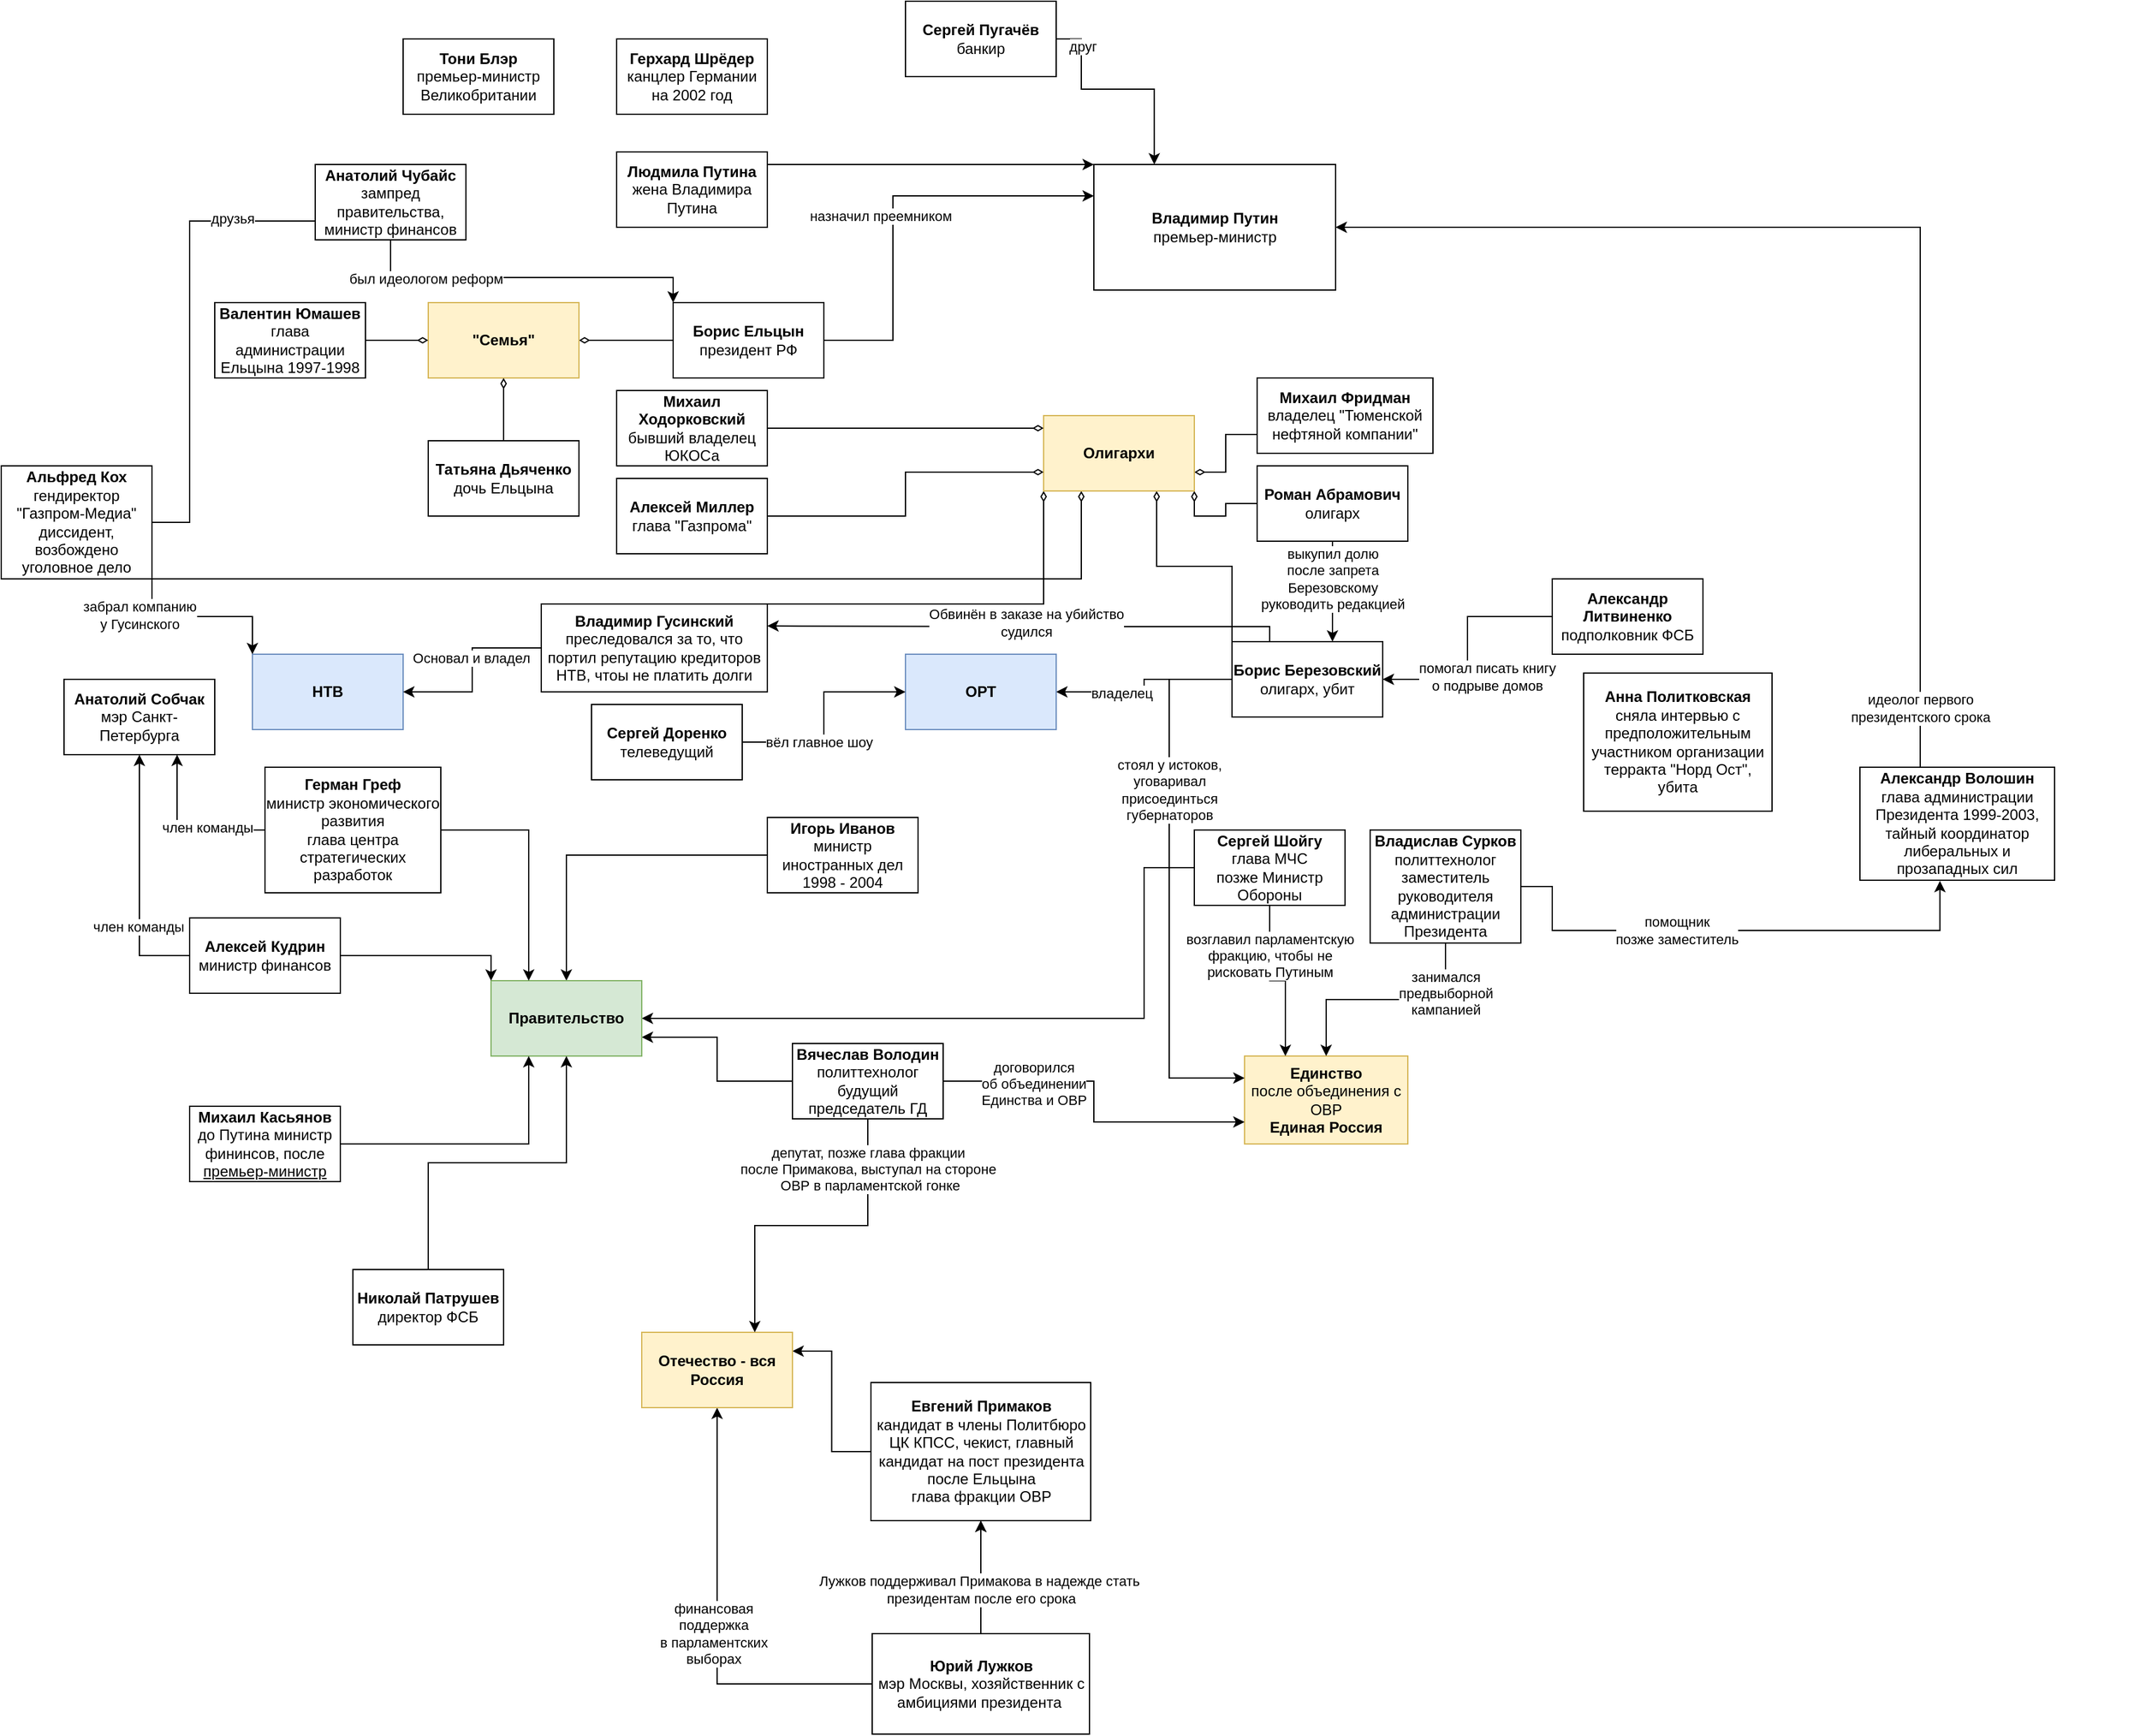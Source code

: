 <mxfile version="20.8.11" type="github">
  <diagram id="R2lEEEUBdFMjLlhIrx00" name="Page-1">
    <mxGraphModel dx="1839" dy="1645" grid="1" gridSize="10" guides="1" tooltips="1" connect="1" arrows="1" fold="1" page="1" pageScale="1" pageWidth="850" pageHeight="1100" math="0" shadow="0" extFonts="Permanent Marker^https://fonts.googleapis.com/css?family=Permanent+Marker">
      <root>
        <mxCell id="0" />
        <mxCell id="1" parent="0" />
        <mxCell id="mc-ZGPXS3bzHDEpSmZdM-4" value="" style="edgeStyle=orthogonalEdgeStyle;rounded=0;orthogonalLoop=1;jettySize=auto;html=1;entryX=0;entryY=0.25;entryDx=0;entryDy=0;" parent="1" source="mc-ZGPXS3bzHDEpSmZdM-1" target="mc-ZGPXS3bzHDEpSmZdM-3" edge="1">
          <mxGeometry relative="1" as="geometry">
            <Array as="points">
              <mxPoint x="630" y="-50" />
              <mxPoint x="630" y="-165" />
            </Array>
          </mxGeometry>
        </mxCell>
        <mxCell id="mc-ZGPXS3bzHDEpSmZdM-54" value="назначил преемником" style="edgeLabel;html=1;align=center;verticalAlign=middle;resizable=0;points=[];" parent="mc-ZGPXS3bzHDEpSmZdM-4" vertex="1" connectable="0">
          <mxGeometry x="-0.415" y="-2" relative="1" as="geometry">
            <mxPoint x="-12" y="-58" as="offset" />
          </mxGeometry>
        </mxCell>
        <mxCell id="mc-ZGPXS3bzHDEpSmZdM-1" value="&lt;b&gt;Борис Ельцын&lt;br&gt;&lt;/b&gt;президент РФ" style="rounded=0;whiteSpace=wrap;html=1;" parent="1" vertex="1">
          <mxGeometry x="455" y="-80" width="120" height="60" as="geometry" />
        </mxCell>
        <mxCell id="mc-ZGPXS3bzHDEpSmZdM-3" value="&lt;b&gt;Владимир Путин&lt;br&gt;&lt;/b&gt;премьер-министр" style="rounded=0;whiteSpace=wrap;html=1;" parent="1" vertex="1">
          <mxGeometry x="790" y="-190" width="192.5" height="100" as="geometry" />
        </mxCell>
        <mxCell id="mc-ZGPXS3bzHDEpSmZdM-55" style="edgeStyle=orthogonalEdgeStyle;rounded=0;orthogonalLoop=1;jettySize=auto;html=1;startArrow=none;startFill=0;endArrow=classic;endFill=1;entryX=1;entryY=0.5;entryDx=0;entryDy=0;" parent="1" source="mc-ZGPXS3bzHDEpSmZdM-5" target="mc-ZGPXS3bzHDEpSmZdM-3" edge="1">
          <mxGeometry relative="1" as="geometry">
            <mxPoint x="970" y="75" as="targetPoint" />
            <Array as="points">
              <mxPoint x="1448" y="-140" />
            </Array>
          </mxGeometry>
        </mxCell>
        <mxCell id="mc-ZGPXS3bzHDEpSmZdM-56" value="идеолог первого&lt;br&gt;президентского срока" style="edgeLabel;html=1;align=center;verticalAlign=middle;resizable=0;points=[];" parent="mc-ZGPXS3bzHDEpSmZdM-55" vertex="1" connectable="0">
          <mxGeometry x="-0.915" y="-3" relative="1" as="geometry">
            <mxPoint x="-3" y="-9" as="offset" />
          </mxGeometry>
        </mxCell>
        <mxCell id="mc-ZGPXS3bzHDEpSmZdM-5" value="&lt;b&gt;Александр Волошин&lt;br&gt;&lt;/b&gt;глава администрации Президента 1999-2003, тайный координатор либеральных и прозападных сил" style="rounded=0;whiteSpace=wrap;html=1;" parent="1" vertex="1">
          <mxGeometry x="1400" y="290" width="155" height="90" as="geometry" />
        </mxCell>
        <mxCell id="mc-ZGPXS3bzHDEpSmZdM-20" style="edgeStyle=orthogonalEdgeStyle;rounded=0;orthogonalLoop=1;jettySize=auto;html=1;exitX=0;exitY=0.5;exitDx=0;exitDy=0;entryX=1;entryY=0.25;entryDx=0;entryDy=0;startArrow=none;startFill=0;endArrow=classic;endFill=1;" parent="1" source="mc-ZGPXS3bzHDEpSmZdM-6" target="mc-ZGPXS3bzHDEpSmZdM-19" edge="1">
          <mxGeometry relative="1" as="geometry" />
        </mxCell>
        <mxCell id="mc-ZGPXS3bzHDEpSmZdM-6" value="&lt;b&gt;Евгений Примаков&lt;br&gt;&lt;/b&gt;кандидат в члены Политбюро ЦК КПСС, чекист, главный кандидат на пост президента после Ельцына&lt;br&gt;глава фракции ОВР" style="rounded=0;whiteSpace=wrap;html=1;" parent="1" vertex="1">
          <mxGeometry x="612.5" y="780" width="175" height="110" as="geometry" />
        </mxCell>
        <mxCell id="mc-ZGPXS3bzHDEpSmZdM-8" style="edgeStyle=orthogonalEdgeStyle;rounded=0;orthogonalLoop=1;jettySize=auto;html=1;entryX=0.5;entryY=1;entryDx=0;entryDy=0;" parent="1" source="mc-ZGPXS3bzHDEpSmZdM-7" target="mc-ZGPXS3bzHDEpSmZdM-6" edge="1">
          <mxGeometry relative="1" as="geometry" />
        </mxCell>
        <mxCell id="mc-ZGPXS3bzHDEpSmZdM-9" value="" style="edgeStyle=orthogonalEdgeStyle;rounded=0;orthogonalLoop=1;jettySize=auto;html=1;" parent="1" source="mc-ZGPXS3bzHDEpSmZdM-7" target="mc-ZGPXS3bzHDEpSmZdM-6" edge="1">
          <mxGeometry relative="1" as="geometry" />
        </mxCell>
        <mxCell id="mc-ZGPXS3bzHDEpSmZdM-11" value="Лужков поддерживал Примакова в надежде стать&amp;nbsp;&lt;br&gt;президентам после его срока" style="edgeLabel;html=1;align=center;verticalAlign=middle;resizable=0;points=[];" parent="mc-ZGPXS3bzHDEpSmZdM-9" vertex="1" connectable="0">
          <mxGeometry x="-0.227" relative="1" as="geometry">
            <mxPoint as="offset" />
          </mxGeometry>
        </mxCell>
        <mxCell id="mc-ZGPXS3bzHDEpSmZdM-21" style="edgeStyle=orthogonalEdgeStyle;rounded=0;orthogonalLoop=1;jettySize=auto;html=1;entryX=0.5;entryY=1;entryDx=0;entryDy=0;startArrow=none;startFill=0;endArrow=classic;endFill=1;" parent="1" source="mc-ZGPXS3bzHDEpSmZdM-7" target="mc-ZGPXS3bzHDEpSmZdM-19" edge="1">
          <mxGeometry relative="1" as="geometry" />
        </mxCell>
        <mxCell id="mc-ZGPXS3bzHDEpSmZdM-22" value="финансовая&lt;br&gt;поддержка&lt;br&gt;в парламентских&lt;br&gt;выборах" style="edgeLabel;html=1;align=center;verticalAlign=middle;resizable=0;points=[];" parent="mc-ZGPXS3bzHDEpSmZdM-21" vertex="1" connectable="0">
          <mxGeometry x="-0.53" relative="1" as="geometry">
            <mxPoint x="-46" y="-40" as="offset" />
          </mxGeometry>
        </mxCell>
        <mxCell id="mc-ZGPXS3bzHDEpSmZdM-7" value="&lt;b&gt;Юрий Лужков&lt;br&gt;&lt;/b&gt;мэр Москвы, хозяйственник с амбициями президента&amp;nbsp;" style="rounded=0;whiteSpace=wrap;html=1;" parent="1" vertex="1">
          <mxGeometry x="613.5" y="980" width="173" height="80" as="geometry" />
        </mxCell>
        <mxCell id="mc-ZGPXS3bzHDEpSmZdM-13" style="edgeStyle=orthogonalEdgeStyle;rounded=0;orthogonalLoop=1;jettySize=auto;html=1;entryX=0;entryY=0.5;entryDx=0;entryDy=0;endArrow=none;endFill=0;startArrow=diamondThin;startFill=0;" parent="1" source="mc-ZGPXS3bzHDEpSmZdM-12" target="mc-ZGPXS3bzHDEpSmZdM-1" edge="1">
          <mxGeometry relative="1" as="geometry" />
        </mxCell>
        <mxCell id="mc-ZGPXS3bzHDEpSmZdM-12" value="&lt;b&gt;&quot;Семья&quot;&lt;/b&gt;" style="rounded=0;whiteSpace=wrap;html=1;fillColor=#fff2cc;strokeColor=#d6b656;" parent="1" vertex="1">
          <mxGeometry x="260" y="-80" width="120" height="60" as="geometry" />
        </mxCell>
        <mxCell id="mc-ZGPXS3bzHDEpSmZdM-14" value="&lt;b&gt;Татьяна Дьяченко&lt;/b&gt;&lt;br&gt;дочь Ельцына" style="rounded=0;whiteSpace=wrap;html=1;" parent="1" vertex="1">
          <mxGeometry x="260" y="30" width="120" height="60" as="geometry" />
        </mxCell>
        <mxCell id="mc-ZGPXS3bzHDEpSmZdM-15" style="edgeStyle=orthogonalEdgeStyle;rounded=0;orthogonalLoop=1;jettySize=auto;html=1;entryX=0.5;entryY=0;entryDx=0;entryDy=0;endArrow=none;endFill=0;startArrow=diamondThin;startFill=0;exitX=0.5;exitY=1;exitDx=0;exitDy=0;" parent="1" source="mc-ZGPXS3bzHDEpSmZdM-12" target="mc-ZGPXS3bzHDEpSmZdM-14" edge="1">
          <mxGeometry relative="1" as="geometry">
            <mxPoint x="390" y="-40" as="sourcePoint" />
            <mxPoint x="465" y="-40" as="targetPoint" />
          </mxGeometry>
        </mxCell>
        <mxCell id="mc-ZGPXS3bzHDEpSmZdM-16" value="&lt;b&gt;Валентин Юмашев&lt;/b&gt;&lt;br&gt;глава администрации Ельцына 1997-1998" style="rounded=0;whiteSpace=wrap;html=1;" parent="1" vertex="1">
          <mxGeometry x="90" y="-80" width="120" height="60" as="geometry" />
        </mxCell>
        <mxCell id="mc-ZGPXS3bzHDEpSmZdM-17" style="edgeStyle=orthogonalEdgeStyle;rounded=0;orthogonalLoop=1;jettySize=auto;html=1;entryX=1;entryY=0.5;entryDx=0;entryDy=0;endArrow=none;endFill=0;startArrow=diamondThin;startFill=0;exitX=0;exitY=0.5;exitDx=0;exitDy=0;" parent="1" source="mc-ZGPXS3bzHDEpSmZdM-12" target="mc-ZGPXS3bzHDEpSmZdM-16" edge="1">
          <mxGeometry relative="1" as="geometry">
            <mxPoint x="330" y="-10" as="sourcePoint" />
            <mxPoint x="330" y="40" as="targetPoint" />
          </mxGeometry>
        </mxCell>
        <mxCell id="mc-ZGPXS3bzHDEpSmZdM-18" value="&lt;b&gt;Единство&lt;/b&gt;&lt;br&gt;после объединения с ОВР&lt;br&gt;&lt;b&gt;Единая Россия&lt;/b&gt;" style="rounded=0;whiteSpace=wrap;html=1;fillColor=#fff2cc;strokeColor=#d6b656;" parent="1" vertex="1">
          <mxGeometry x="910" y="520" width="130" height="70" as="geometry" />
        </mxCell>
        <mxCell id="mc-ZGPXS3bzHDEpSmZdM-19" value="&lt;b&gt;Отечество - вся Россия&lt;/b&gt;" style="rounded=0;whiteSpace=wrap;html=1;fillColor=#fff2cc;strokeColor=#d6b656;" parent="1" vertex="1">
          <mxGeometry x="430" y="740" width="120" height="60" as="geometry" />
        </mxCell>
        <mxCell id="mc-ZGPXS3bzHDEpSmZdM-24" style="edgeStyle=orthogonalEdgeStyle;rounded=0;orthogonalLoop=1;jettySize=auto;html=1;startArrow=none;startFill=0;endArrow=classic;endFill=1;entryX=0;entryY=0.25;entryDx=0;entryDy=0;" parent="1" source="mc-ZGPXS3bzHDEpSmZdM-23" target="mc-ZGPXS3bzHDEpSmZdM-18" edge="1">
          <mxGeometry relative="1" as="geometry">
            <mxPoint x="840" y="540" as="targetPoint" />
            <Array as="points">
              <mxPoint x="850" y="220" />
              <mxPoint x="850" y="538" />
            </Array>
          </mxGeometry>
        </mxCell>
        <mxCell id="mc-ZGPXS3bzHDEpSmZdM-25" value="стоял у истоков,&lt;br&gt;уговаривал&lt;br&gt;присоединться&lt;br&gt;губернаторов" style="edgeLabel;html=1;align=center;verticalAlign=middle;resizable=0;points=[];" parent="mc-ZGPXS3bzHDEpSmZdM-24" vertex="1" connectable="0">
          <mxGeometry x="-0.693" y="2" relative="1" as="geometry">
            <mxPoint x="-2" y="72" as="offset" />
          </mxGeometry>
        </mxCell>
        <mxCell id="mc-ZGPXS3bzHDEpSmZdM-73" style="edgeStyle=orthogonalEdgeStyle;rounded=0;orthogonalLoop=1;jettySize=auto;html=1;startArrow=none;startFill=0;endArrow=classic;endFill=1;" parent="1" source="mc-ZGPXS3bzHDEpSmZdM-23" target="mc-ZGPXS3bzHDEpSmZdM-34" edge="1">
          <mxGeometry relative="1" as="geometry" />
        </mxCell>
        <mxCell id="mc-ZGPXS3bzHDEpSmZdM-74" value="владелец" style="edgeLabel;html=1;align=center;verticalAlign=middle;resizable=0;points=[];" parent="mc-ZGPXS3bzHDEpSmZdM-73" vertex="1" connectable="0">
          <mxGeometry x="0.316" y="1" relative="1" as="geometry">
            <mxPoint as="offset" />
          </mxGeometry>
        </mxCell>
        <mxCell id="yFaP6xXPZnmftgV53l2E-11" style="edgeStyle=orthogonalEdgeStyle;rounded=0;orthogonalLoop=1;jettySize=auto;html=1;exitX=0.25;exitY=0;exitDx=0;exitDy=0;entryX=1;entryY=0.25;entryDx=0;entryDy=0;" parent="1" source="mc-ZGPXS3bzHDEpSmZdM-23" target="yFaP6xXPZnmftgV53l2E-8" edge="1">
          <mxGeometry relative="1" as="geometry">
            <Array as="points">
              <mxPoint x="930" y="178" />
              <mxPoint x="715" y="178" />
            </Array>
          </mxGeometry>
        </mxCell>
        <mxCell id="yFaP6xXPZnmftgV53l2E-12" value="Обвинён в заказе на убийство&lt;br&gt;судился" style="edgeLabel;html=1;align=center;verticalAlign=middle;resizable=0;points=[];" parent="yFaP6xXPZnmftgV53l2E-11" vertex="1" connectable="0">
          <mxGeometry y="-3" relative="1" as="geometry">
            <mxPoint as="offset" />
          </mxGeometry>
        </mxCell>
        <mxCell id="mc-ZGPXS3bzHDEpSmZdM-23" value="&lt;b&gt;Борис Березовский&lt;/b&gt;&lt;br&gt;олигарх, убит" style="rounded=0;whiteSpace=wrap;html=1;" parent="1" vertex="1">
          <mxGeometry x="900" y="190" width="120" height="60" as="geometry" />
        </mxCell>
        <mxCell id="mc-ZGPXS3bzHDEpSmZdM-29" style="edgeStyle=orthogonalEdgeStyle;rounded=0;orthogonalLoop=1;jettySize=auto;html=1;entryX=0.5;entryY=0;entryDx=0;entryDy=0;startArrow=none;startFill=0;endArrow=classic;endFill=1;" parent="1" source="mc-ZGPXS3bzHDEpSmZdM-26" target="mc-ZGPXS3bzHDEpSmZdM-18" edge="1">
          <mxGeometry relative="1" as="geometry" />
        </mxCell>
        <mxCell id="mc-ZGPXS3bzHDEpSmZdM-30" value="занимался&lt;br&gt;предвыборной&lt;br&gt;кампанией" style="edgeLabel;html=1;align=center;verticalAlign=middle;resizable=0;points=[];" parent="mc-ZGPXS3bzHDEpSmZdM-29" vertex="1" connectable="0">
          <mxGeometry x="-0.198" y="-1" relative="1" as="geometry">
            <mxPoint x="29" y="-4" as="offset" />
          </mxGeometry>
        </mxCell>
        <mxCell id="mc-ZGPXS3bzHDEpSmZdM-26" value="&lt;b&gt;Владислав Сурков&lt;br&gt;&lt;/b&gt;&lt;div&gt;политтехнолог&lt;br&gt;&lt;/div&gt;&lt;div&gt;заместитель руководителя администрации Президента&lt;/div&gt;" style="rounded=0;whiteSpace=wrap;html=1;" parent="1" vertex="1">
          <mxGeometry x="1010" y="340" width="120" height="90" as="geometry" />
        </mxCell>
        <mxCell id="mc-ZGPXS3bzHDEpSmZdM-46" style="edgeStyle=orthogonalEdgeStyle;rounded=0;orthogonalLoop=1;jettySize=auto;html=1;entryX=0.25;entryY=0;entryDx=0;entryDy=0;startArrow=none;startFill=0;endArrow=classic;endFill=1;" parent="1" source="mc-ZGPXS3bzHDEpSmZdM-31" target="mc-ZGPXS3bzHDEpSmZdM-18" edge="1">
          <mxGeometry relative="1" as="geometry" />
        </mxCell>
        <mxCell id="mc-ZGPXS3bzHDEpSmZdM-47" value="возглавил парламентскую&lt;br&gt;&lt;div&gt;фракцию, чтобы не &lt;br&gt;&lt;/div&gt;&lt;div&gt;рисковать Путиным&lt;/div&gt;" style="edgeLabel;html=1;align=center;verticalAlign=middle;resizable=0;points=[];" parent="mc-ZGPXS3bzHDEpSmZdM-46" vertex="1" connectable="0">
          <mxGeometry x="-0.721" y="-1" relative="1" as="geometry">
            <mxPoint x="1" y="21" as="offset" />
          </mxGeometry>
        </mxCell>
        <mxCell id="mc-ZGPXS3bzHDEpSmZdM-60" style="edgeStyle=orthogonalEdgeStyle;rounded=0;orthogonalLoop=1;jettySize=auto;html=1;entryX=1;entryY=0.5;entryDx=0;entryDy=0;startArrow=none;startFill=0;endArrow=classic;endFill=1;" parent="1" source="mc-ZGPXS3bzHDEpSmZdM-31" target="mc-ZGPXS3bzHDEpSmZdM-58" edge="1">
          <mxGeometry relative="1" as="geometry">
            <Array as="points">
              <mxPoint x="830" y="370" />
              <mxPoint x="830" y="490" />
            </Array>
          </mxGeometry>
        </mxCell>
        <mxCell id="mc-ZGPXS3bzHDEpSmZdM-31" value="&lt;b&gt;Сергей Шойгу&lt;/b&gt;&lt;br&gt;глава МЧС&lt;br&gt;позже Министр Обороны" style="rounded=0;whiteSpace=wrap;html=1;" parent="1" vertex="1">
          <mxGeometry x="870" y="340" width="120" height="60" as="geometry" />
        </mxCell>
        <mxCell id="mc-ZGPXS3bzHDEpSmZdM-34" value="&lt;b&gt;ОРТ&lt;/b&gt;" style="rounded=0;whiteSpace=wrap;html=1;fillColor=#dae8fc;strokeColor=#6c8ebf;" parent="1" vertex="1">
          <mxGeometry x="640" y="200.0" width="120" height="60" as="geometry" />
        </mxCell>
        <mxCell id="mc-ZGPXS3bzHDEpSmZdM-38" style="edgeStyle=orthogonalEdgeStyle;rounded=0;orthogonalLoop=1;jettySize=auto;html=1;startArrow=none;startFill=0;endArrow=classic;endFill=1;" parent="1" source="mc-ZGPXS3bzHDEpSmZdM-37" target="mc-ZGPXS3bzHDEpSmZdM-34" edge="1">
          <mxGeometry relative="1" as="geometry" />
        </mxCell>
        <mxCell id="mc-ZGPXS3bzHDEpSmZdM-39" value="вёл главное шоу" style="edgeLabel;html=1;align=center;verticalAlign=middle;resizable=0;points=[];" parent="mc-ZGPXS3bzHDEpSmZdM-38" vertex="1" connectable="0">
          <mxGeometry x="-0.723" y="-3" relative="1" as="geometry">
            <mxPoint x="37" y="-3" as="offset" />
          </mxGeometry>
        </mxCell>
        <mxCell id="mc-ZGPXS3bzHDEpSmZdM-37" value="&lt;b&gt;Сергей Доренко&lt;/b&gt;&lt;br&gt;телеведущий" style="rounded=0;whiteSpace=wrap;html=1;" parent="1" vertex="1">
          <mxGeometry x="390.0" y="240.0" width="120" height="60" as="geometry" />
        </mxCell>
        <mxCell id="mc-ZGPXS3bzHDEpSmZdM-41" style="edgeStyle=orthogonalEdgeStyle;rounded=0;orthogonalLoop=1;jettySize=auto;html=1;entryX=0.75;entryY=0;entryDx=0;entryDy=0;startArrow=none;startFill=0;endArrow=classic;endFill=1;" parent="1" source="mc-ZGPXS3bzHDEpSmZdM-40" target="mc-ZGPXS3bzHDEpSmZdM-19" edge="1">
          <mxGeometry relative="1" as="geometry" />
        </mxCell>
        <mxCell id="mc-ZGPXS3bzHDEpSmZdM-42" value="депутат, позже глава фракции&lt;br&gt;&lt;div&gt;после Примакова, выступал на стороне&lt;/div&gt;&lt;div&gt;&amp;nbsp;ОВР в парламентской гонке&lt;/div&gt;" style="edgeLabel;html=1;align=center;verticalAlign=middle;resizable=0;points=[];" parent="mc-ZGPXS3bzHDEpSmZdM-41" vertex="1" connectable="0">
          <mxGeometry x="-0.365" y="-2" relative="1" as="geometry">
            <mxPoint x="2" y="-43" as="offset" />
          </mxGeometry>
        </mxCell>
        <mxCell id="mc-ZGPXS3bzHDEpSmZdM-48" style="edgeStyle=orthogonalEdgeStyle;rounded=0;orthogonalLoop=1;jettySize=auto;html=1;entryX=0;entryY=0.75;entryDx=0;entryDy=0;startArrow=none;startFill=0;endArrow=classic;endFill=1;" parent="1" source="mc-ZGPXS3bzHDEpSmZdM-40" target="mc-ZGPXS3bzHDEpSmZdM-18" edge="1">
          <mxGeometry relative="1" as="geometry" />
        </mxCell>
        <mxCell id="mc-ZGPXS3bzHDEpSmZdM-49" value="договорился&lt;br&gt;об объединении&lt;br&gt;Единства и ОВР" style="edgeLabel;html=1;align=center;verticalAlign=middle;resizable=0;points=[];" parent="mc-ZGPXS3bzHDEpSmZdM-48" vertex="1" connectable="0">
          <mxGeometry x="-0.347" y="-1" relative="1" as="geometry">
            <mxPoint x="-17" y="1" as="offset" />
          </mxGeometry>
        </mxCell>
        <mxCell id="mc-ZGPXS3bzHDEpSmZdM-66" style="edgeStyle=orthogonalEdgeStyle;rounded=0;orthogonalLoop=1;jettySize=auto;html=1;entryX=1;entryY=0.75;entryDx=0;entryDy=0;startArrow=none;startFill=0;endArrow=classic;endFill=1;" parent="1" source="mc-ZGPXS3bzHDEpSmZdM-40" target="mc-ZGPXS3bzHDEpSmZdM-58" edge="1">
          <mxGeometry relative="1" as="geometry" />
        </mxCell>
        <mxCell id="mc-ZGPXS3bzHDEpSmZdM-40" value="&lt;b&gt;Вячеслав Володин&lt;/b&gt;&lt;br&gt;политтехнолог&lt;br&gt;будущий председатель ГД" style="rounded=0;whiteSpace=wrap;html=1;" parent="1" vertex="1">
          <mxGeometry x="550" y="510" width="120" height="60" as="geometry" />
        </mxCell>
        <mxCell id="mc-ZGPXS3bzHDEpSmZdM-52" style="edgeStyle=orthogonalEdgeStyle;rounded=0;orthogonalLoop=1;jettySize=auto;html=1;entryX=0.25;entryY=0;entryDx=0;entryDy=0;startArrow=none;startFill=0;endArrow=classic;endFill=1;" parent="1" source="mc-ZGPXS3bzHDEpSmZdM-50" target="mc-ZGPXS3bzHDEpSmZdM-3" edge="1">
          <mxGeometry relative="1" as="geometry">
            <Array as="points">
              <mxPoint x="780" y="-290" />
              <mxPoint x="780" y="-250" />
              <mxPoint x="838" y="-250" />
            </Array>
          </mxGeometry>
        </mxCell>
        <mxCell id="mc-ZGPXS3bzHDEpSmZdM-53" value="друг" style="edgeLabel;html=1;align=center;verticalAlign=middle;resizable=0;points=[];" parent="mc-ZGPXS3bzHDEpSmZdM-52" vertex="1" connectable="0">
          <mxGeometry x="-0.714" y="1" relative="1" as="geometry">
            <mxPoint as="offset" />
          </mxGeometry>
        </mxCell>
        <mxCell id="mc-ZGPXS3bzHDEpSmZdM-50" value="&lt;b&gt;Сергей Пугачёв&lt;/b&gt;&lt;br&gt;банкир" style="whiteSpace=wrap;html=1;" parent="1" vertex="1">
          <mxGeometry x="640" y="-320" width="120" height="60" as="geometry" />
        </mxCell>
        <mxCell id="mc-ZGPXS3bzHDEpSmZdM-59" style="edgeStyle=orthogonalEdgeStyle;rounded=0;orthogonalLoop=1;jettySize=auto;html=1;startArrow=none;startFill=0;endArrow=classic;endFill=1;" parent="1" source="mc-ZGPXS3bzHDEpSmZdM-57" target="mc-ZGPXS3bzHDEpSmZdM-58" edge="1">
          <mxGeometry relative="1" as="geometry" />
        </mxCell>
        <mxCell id="mc-ZGPXS3bzHDEpSmZdM-57" value="&lt;b&gt;Игорь Иванов&lt;/b&gt;&lt;br&gt;министр иностранных дел 1998 - 2004" style="whiteSpace=wrap;html=1;" parent="1" vertex="1">
          <mxGeometry x="530" y="330" width="120" height="60" as="geometry" />
        </mxCell>
        <mxCell id="mc-ZGPXS3bzHDEpSmZdM-58" value="&lt;b&gt;Правительство&lt;/b&gt;" style="whiteSpace=wrap;html=1;fillColor=#d5e8d4;strokeColor=#82b366;" parent="1" vertex="1">
          <mxGeometry x="310" y="460" width="120" height="60" as="geometry" />
        </mxCell>
        <mxCell id="mc-ZGPXS3bzHDEpSmZdM-62" style="edgeStyle=orthogonalEdgeStyle;rounded=0;orthogonalLoop=1;jettySize=auto;html=1;entryX=0.25;entryY=0;entryDx=0;entryDy=0;startArrow=none;startFill=0;endArrow=classic;endFill=1;" parent="1" source="mc-ZGPXS3bzHDEpSmZdM-61" target="mc-ZGPXS3bzHDEpSmZdM-58" edge="1">
          <mxGeometry relative="1" as="geometry" />
        </mxCell>
        <mxCell id="mc-ZGPXS3bzHDEpSmZdM-68" style="edgeStyle=orthogonalEdgeStyle;rounded=0;orthogonalLoop=1;jettySize=auto;html=1;entryX=0.75;entryY=1;entryDx=0;entryDy=0;startArrow=none;startFill=0;endArrow=classic;endFill=1;" parent="1" source="mc-ZGPXS3bzHDEpSmZdM-61" target="mc-ZGPXS3bzHDEpSmZdM-67" edge="1">
          <mxGeometry relative="1" as="geometry" />
        </mxCell>
        <mxCell id="mc-ZGPXS3bzHDEpSmZdM-71" value="член команды" style="edgeLabel;html=1;align=center;verticalAlign=middle;resizable=0;points=[];" parent="mc-ZGPXS3bzHDEpSmZdM-68" vertex="1" connectable="0">
          <mxGeometry x="-0.302" y="-2" relative="1" as="geometry">
            <mxPoint x="-1" as="offset" />
          </mxGeometry>
        </mxCell>
        <mxCell id="mc-ZGPXS3bzHDEpSmZdM-61" value="&lt;b&gt;Герман Греф&lt;/b&gt;&lt;br&gt;министр экономического развития&lt;br&gt;глава центра стратегических разработок" style="whiteSpace=wrap;html=1;" parent="1" vertex="1">
          <mxGeometry x="130" y="290" width="140" height="100" as="geometry" />
        </mxCell>
        <mxCell id="mc-ZGPXS3bzHDEpSmZdM-64" style="edgeStyle=orthogonalEdgeStyle;rounded=0;orthogonalLoop=1;jettySize=auto;html=1;entryX=0;entryY=0;entryDx=0;entryDy=0;startArrow=none;startFill=0;endArrow=classic;endFill=1;" parent="1" source="mc-ZGPXS3bzHDEpSmZdM-63" target="mc-ZGPXS3bzHDEpSmZdM-58" edge="1">
          <mxGeometry relative="1" as="geometry" />
        </mxCell>
        <mxCell id="mc-ZGPXS3bzHDEpSmZdM-69" style="edgeStyle=orthogonalEdgeStyle;rounded=0;orthogonalLoop=1;jettySize=auto;html=1;startArrow=none;startFill=0;endArrow=classic;endFill=1;entryX=0.5;entryY=1;entryDx=0;entryDy=0;" parent="1" source="mc-ZGPXS3bzHDEpSmZdM-63" target="mc-ZGPXS3bzHDEpSmZdM-67" edge="1">
          <mxGeometry relative="1" as="geometry">
            <mxPoint x="-40" y="370" as="targetPoint" />
            <Array as="points">
              <mxPoint x="30" y="440" />
            </Array>
          </mxGeometry>
        </mxCell>
        <mxCell id="mc-ZGPXS3bzHDEpSmZdM-70" value="член команды" style="edgeLabel;html=1;align=center;verticalAlign=middle;resizable=0;points=[];" parent="mc-ZGPXS3bzHDEpSmZdM-69" vertex="1" connectable="0">
          <mxGeometry x="-0.367" y="1" relative="1" as="geometry">
            <mxPoint as="offset" />
          </mxGeometry>
        </mxCell>
        <mxCell id="mc-ZGPXS3bzHDEpSmZdM-63" value="&lt;b&gt;Алексей Кудрин&lt;/b&gt;&lt;br&gt;министр финансов" style="whiteSpace=wrap;html=1;" parent="1" vertex="1">
          <mxGeometry x="70" y="410" width="120" height="60" as="geometry" />
        </mxCell>
        <mxCell id="mc-ZGPXS3bzHDEpSmZdM-67" value="&lt;b&gt;Анатолий Собчак&lt;/b&gt;&lt;br&gt;мэр Санкт-Петербурга" style="rounded=0;whiteSpace=wrap;html=1;" parent="1" vertex="1">
          <mxGeometry x="-30" y="220" width="120" height="60" as="geometry" />
        </mxCell>
        <mxCell id="yFaP6xXPZnmftgV53l2E-31" style="edgeStyle=orthogonalEdgeStyle;rounded=0;orthogonalLoop=1;jettySize=auto;html=1;startArrow=none;startFill=0;endArrow=classic;endFill=1;" parent="1" source="mc-ZGPXS3bzHDEpSmZdM-76" edge="1">
          <mxGeometry relative="1" as="geometry">
            <mxPoint x="980" y="190" as="targetPoint" />
            <Array as="points">
              <mxPoint x="980" y="190" />
            </Array>
          </mxGeometry>
        </mxCell>
        <mxCell id="yFaP6xXPZnmftgV53l2E-32" value="выкупил долю&lt;br&gt;после запрета&lt;br&gt;Березовскому&lt;br&gt;руководить редакцией" style="edgeLabel;html=1;align=center;verticalAlign=middle;resizable=0;points=[];" parent="yFaP6xXPZnmftgV53l2E-31" vertex="1" connectable="0">
          <mxGeometry x="-0.296" y="1" relative="1" as="geometry">
            <mxPoint x="-1" y="2" as="offset" />
          </mxGeometry>
        </mxCell>
        <mxCell id="mc-ZGPXS3bzHDEpSmZdM-76" value="&lt;b&gt;Роман Абрамович&lt;/b&gt;&lt;br&gt;олигарх" style="whiteSpace=wrap;html=1;" parent="1" vertex="1">
          <mxGeometry x="920" y="50" width="120" height="60" as="geometry" />
        </mxCell>
        <mxCell id="mc-ZGPXS3bzHDEpSmZdM-80" style="edgeStyle=orthogonalEdgeStyle;rounded=0;orthogonalLoop=1;jettySize=auto;html=1;entryX=0.25;entryY=1;entryDx=0;entryDy=0;startArrow=none;startFill=0;endArrow=classic;endFill=1;" parent="1" source="mc-ZGPXS3bzHDEpSmZdM-79" target="mc-ZGPXS3bzHDEpSmZdM-58" edge="1">
          <mxGeometry relative="1" as="geometry" />
        </mxCell>
        <mxCell id="mc-ZGPXS3bzHDEpSmZdM-79" value="&lt;b&gt;Михаил Касьянов&lt;br&gt;&lt;/b&gt;до Путина министр фининсов, после&lt;br&gt;&lt;u&gt;премьер-министр&lt;/u&gt;" style="whiteSpace=wrap;html=1;" parent="1" vertex="1">
          <mxGeometry x="70" y="560" width="120" height="60" as="geometry" />
        </mxCell>
        <mxCell id="yFaP6xXPZnmftgV53l2E-26" style="edgeStyle=orthogonalEdgeStyle;rounded=0;orthogonalLoop=1;jettySize=auto;html=1;entryX=0.5;entryY=1;entryDx=0;entryDy=0;startArrow=none;startFill=0;endArrow=classic;endFill=1;" parent="1" source="yFaP6xXPZnmftgV53l2E-4" target="mc-ZGPXS3bzHDEpSmZdM-58" edge="1">
          <mxGeometry relative="1" as="geometry" />
        </mxCell>
        <mxCell id="yFaP6xXPZnmftgV53l2E-4" value="&lt;b&gt;Николай Патрушев&lt;/b&gt;&lt;br&gt;директор ФСБ" style="whiteSpace=wrap;html=1;" parent="1" vertex="1">
          <mxGeometry x="200" y="690" width="120" height="60" as="geometry" />
        </mxCell>
        <mxCell id="yFaP6xXPZnmftgV53l2E-5" value="&lt;b&gt;Герхард Шрёдер&lt;/b&gt;&lt;br&gt;канцлер Германии на 2002 год" style="whiteSpace=wrap;html=1;" parent="1" vertex="1">
          <mxGeometry x="410" y="-290" width="120" height="60" as="geometry" />
        </mxCell>
        <mxCell id="yFaP6xXPZnmftgV53l2E-6" value="&lt;b&gt;НТВ&lt;/b&gt;" style="whiteSpace=wrap;html=1;fillColor=#dae8fc;strokeColor=#6c8ebf;" parent="1" vertex="1">
          <mxGeometry x="120" y="200" width="120" height="60" as="geometry" />
        </mxCell>
        <mxCell id="yFaP6xXPZnmftgV53l2E-9" style="edgeStyle=orthogonalEdgeStyle;rounded=0;orthogonalLoop=1;jettySize=auto;html=1;entryX=1;entryY=0.5;entryDx=0;entryDy=0;" parent="1" source="yFaP6xXPZnmftgV53l2E-8" target="yFaP6xXPZnmftgV53l2E-6" edge="1">
          <mxGeometry relative="1" as="geometry" />
        </mxCell>
        <mxCell id="yFaP6xXPZnmftgV53l2E-10" value="Основал и владел" style="edgeLabel;html=1;align=center;verticalAlign=middle;resizable=0;points=[];" parent="yFaP6xXPZnmftgV53l2E-9" vertex="1" connectable="0">
          <mxGeometry x="-0.133" y="-1" relative="1" as="geometry">
            <mxPoint as="offset" />
          </mxGeometry>
        </mxCell>
        <mxCell id="yFaP6xXPZnmftgV53l2E-8" value="&lt;b&gt;Владимир Гусинский&lt;/b&gt;&lt;br&gt;преследовался за то, что портил репутацию кредиторов НТВ, чтоы не платить долги" style="whiteSpace=wrap;html=1;" parent="1" vertex="1">
          <mxGeometry x="350" y="160" width="180" height="70" as="geometry" />
        </mxCell>
        <mxCell id="yFaP6xXPZnmftgV53l2E-20" style="edgeStyle=orthogonalEdgeStyle;rounded=0;orthogonalLoop=1;jettySize=auto;html=1;exitX=1;exitY=1;exitDx=0;exitDy=0;entryX=0;entryY=0;entryDx=0;entryDy=0;startArrow=none;startFill=0;endArrow=classic;endFill=1;" parent="1" source="yFaP6xXPZnmftgV53l2E-13" target="yFaP6xXPZnmftgV53l2E-6" edge="1">
          <mxGeometry relative="1" as="geometry" />
        </mxCell>
        <mxCell id="yFaP6xXPZnmftgV53l2E-21" value="забрал компанию&lt;br&gt;у Гусинского" style="edgeLabel;html=1;align=center;verticalAlign=middle;resizable=0;points=[];" parent="yFaP6xXPZnmftgV53l2E-20" vertex="1" connectable="0">
          <mxGeometry x="-0.269" y="1" relative="1" as="geometry">
            <mxPoint x="-31" as="offset" />
          </mxGeometry>
        </mxCell>
        <mxCell id="yFaP6xXPZnmftgV53l2E-13" value="&lt;b&gt;Альфред Кох&lt;/b&gt;&lt;br&gt;гендиректор &quot;Газпром-Медиа&quot;&lt;br&gt;диссидент, возбождено уголовное дело" style="whiteSpace=wrap;html=1;" parent="1" vertex="1">
          <mxGeometry x="-80" y="50" width="120" height="90" as="geometry" />
        </mxCell>
        <mxCell id="yFaP6xXPZnmftgV53l2E-15" style="edgeStyle=orthogonalEdgeStyle;rounded=0;orthogonalLoop=1;jettySize=auto;html=1;entryX=0;entryY=0;entryDx=0;entryDy=0;" parent="1" source="yFaP6xXPZnmftgV53l2E-14" target="mc-ZGPXS3bzHDEpSmZdM-1" edge="1">
          <mxGeometry relative="1" as="geometry">
            <Array as="points">
              <mxPoint x="230" y="-100" />
              <mxPoint x="455" y="-100" />
            </Array>
          </mxGeometry>
        </mxCell>
        <mxCell id="yFaP6xXPZnmftgV53l2E-16" value="был идеологом реформ" style="edgeLabel;html=1;align=center;verticalAlign=middle;resizable=0;points=[];" parent="yFaP6xXPZnmftgV53l2E-15" vertex="1" connectable="0">
          <mxGeometry x="-0.578" y="-1" relative="1" as="geometry">
            <mxPoint as="offset" />
          </mxGeometry>
        </mxCell>
        <mxCell id="yFaP6xXPZnmftgV53l2E-17" style="edgeStyle=orthogonalEdgeStyle;rounded=0;orthogonalLoop=1;jettySize=auto;html=1;exitX=0;exitY=0.75;exitDx=0;exitDy=0;entryX=1;entryY=0.25;entryDx=0;entryDy=0;endArrow=none;endFill=0;" parent="1" source="yFaP6xXPZnmftgV53l2E-14" target="yFaP6xXPZnmftgV53l2E-13" edge="1">
          <mxGeometry relative="1" as="geometry">
            <Array as="points">
              <mxPoint x="70" y="-145" />
              <mxPoint x="70" y="95" />
            </Array>
          </mxGeometry>
        </mxCell>
        <mxCell id="yFaP6xXPZnmftgV53l2E-18" value="друзья" style="edgeLabel;html=1;align=center;verticalAlign=middle;resizable=0;points=[];" parent="yFaP6xXPZnmftgV53l2E-17" vertex="1" connectable="0">
          <mxGeometry x="-0.661" y="-2" relative="1" as="geometry">
            <mxPoint as="offset" />
          </mxGeometry>
        </mxCell>
        <mxCell id="yFaP6xXPZnmftgV53l2E-14" value="&lt;b&gt;Анатолий Чубайс&lt;/b&gt;&lt;br&gt;зампред правительства, министр финансов" style="whiteSpace=wrap;html=1;" parent="1" vertex="1">
          <mxGeometry x="170" y="-190" width="120" height="60" as="geometry" />
        </mxCell>
        <mxCell id="yFaP6xXPZnmftgV53l2E-24" style="edgeStyle=orthogonalEdgeStyle;rounded=0;orthogonalLoop=1;jettySize=auto;html=1;entryX=1;entryY=0.5;entryDx=0;entryDy=0;startArrow=none;startFill=0;endArrow=classic;endFill=1;" parent="1" source="yFaP6xXPZnmftgV53l2E-23" target="mc-ZGPXS3bzHDEpSmZdM-23" edge="1">
          <mxGeometry relative="1" as="geometry" />
        </mxCell>
        <mxCell id="yFaP6xXPZnmftgV53l2E-25" value="помогал писать книгу&lt;br&gt;о подрыве домов" style="edgeLabel;html=1;align=center;verticalAlign=middle;resizable=0;points=[];" parent="yFaP6xXPZnmftgV53l2E-24" vertex="1" connectable="0">
          <mxGeometry x="0.25" relative="1" as="geometry">
            <mxPoint x="15" as="offset" />
          </mxGeometry>
        </mxCell>
        <mxCell id="yFaP6xXPZnmftgV53l2E-23" value="&lt;b&gt;Александр Литвиненко&lt;/b&gt;&lt;br&gt;подполковник ФСБ" style="whiteSpace=wrap;html=1;" parent="1" vertex="1">
          <mxGeometry x="1155" y="140" width="120" height="60" as="geometry" />
        </mxCell>
        <mxCell id="yFaP6xXPZnmftgV53l2E-27" value="&lt;b&gt;Анна Политковская&lt;/b&gt;&lt;br&gt;сняла интервью с предположительным участником организации терракта &quot;Норд Ост&quot;, убита" style="whiteSpace=wrap;html=1;" parent="1" vertex="1">
          <mxGeometry x="1180" y="215" width="150" height="110" as="geometry" />
        </mxCell>
        <mxCell id="yFaP6xXPZnmftgV53l2E-29" style="edgeStyle=orthogonalEdgeStyle;rounded=0;orthogonalLoop=1;jettySize=auto;html=1;startArrow=none;startFill=0;endArrow=classic;endFill=1;" parent="1" source="yFaP6xXPZnmftgV53l2E-28" edge="1">
          <mxGeometry relative="1" as="geometry">
            <mxPoint x="790" y="-190" as="targetPoint" />
            <Array as="points">
              <mxPoint x="590" y="-190" />
              <mxPoint x="590" y="-190" />
            </Array>
          </mxGeometry>
        </mxCell>
        <mxCell id="yFaP6xXPZnmftgV53l2E-28" value="&lt;b&gt;Людмила Путина&lt;/b&gt;&lt;br&gt;жена Владимира Путина" style="whiteSpace=wrap;html=1;" parent="1" vertex="1">
          <mxGeometry x="410" y="-200" width="120" height="60" as="geometry" />
        </mxCell>
        <mxCell id="yFaP6xXPZnmftgV53l2E-33" style="edgeStyle=orthogonalEdgeStyle;rounded=0;orthogonalLoop=1;jettySize=auto;html=1;exitX=1;exitY=1;exitDx=0;exitDy=0;entryX=0;entryY=0.5;entryDx=0;entryDy=0;startArrow=diamondThin;startFill=0;endArrow=none;endFill=0;" parent="1" source="yFaP6xXPZnmftgV53l2E-30" target="mc-ZGPXS3bzHDEpSmZdM-76" edge="1">
          <mxGeometry relative="1" as="geometry" />
        </mxCell>
        <mxCell id="yFaP6xXPZnmftgV53l2E-34" style="edgeStyle=orthogonalEdgeStyle;rounded=0;orthogonalLoop=1;jettySize=auto;html=1;exitX=0.75;exitY=1;exitDx=0;exitDy=0;entryX=0;entryY=0;entryDx=0;entryDy=0;startArrow=diamondThin;startFill=0;endArrow=none;endFill=0;" parent="1" source="yFaP6xXPZnmftgV53l2E-30" target="mc-ZGPXS3bzHDEpSmZdM-23" edge="1">
          <mxGeometry relative="1" as="geometry" />
        </mxCell>
        <mxCell id="yFaP6xXPZnmftgV53l2E-35" style="edgeStyle=orthogonalEdgeStyle;rounded=0;orthogonalLoop=1;jettySize=auto;html=1;exitX=0;exitY=1;exitDx=0;exitDy=0;entryX=1;entryY=0;entryDx=0;entryDy=0;startArrow=diamondThin;startFill=0;endArrow=none;endFill=0;" parent="1" source="yFaP6xXPZnmftgV53l2E-30" target="yFaP6xXPZnmftgV53l2E-8" edge="1">
          <mxGeometry relative="1" as="geometry">
            <Array as="points">
              <mxPoint x="750" y="160" />
            </Array>
          </mxGeometry>
        </mxCell>
        <mxCell id="yFaP6xXPZnmftgV53l2E-36" style="edgeStyle=orthogonalEdgeStyle;rounded=0;orthogonalLoop=1;jettySize=auto;html=1;exitX=0.25;exitY=1;exitDx=0;exitDy=0;startArrow=diamondThin;startFill=0;endArrow=none;endFill=0;entryX=1;entryY=1;entryDx=0;entryDy=0;" parent="1" source="yFaP6xXPZnmftgV53l2E-30" target="yFaP6xXPZnmftgV53l2E-13" edge="1">
          <mxGeometry relative="1" as="geometry">
            <mxPoint x="270" y="130" as="targetPoint" />
            <Array as="points">
              <mxPoint x="780" y="140" />
            </Array>
          </mxGeometry>
        </mxCell>
        <mxCell id="yFaP6xXPZnmftgV53l2E-38" style="edgeStyle=orthogonalEdgeStyle;rounded=0;orthogonalLoop=1;jettySize=auto;html=1;exitX=1;exitY=0.75;exitDx=0;exitDy=0;entryX=0;entryY=0.75;entryDx=0;entryDy=0;startArrow=diamondThin;startFill=0;endArrow=none;endFill=0;" parent="1" source="yFaP6xXPZnmftgV53l2E-30" target="yFaP6xXPZnmftgV53l2E-37" edge="1">
          <mxGeometry relative="1" as="geometry" />
        </mxCell>
        <mxCell id="yFaP6xXPZnmftgV53l2E-30" value="&lt;b&gt;Олигархи&lt;/b&gt;" style="whiteSpace=wrap;html=1;fillColor=#fff2cc;strokeColor=#d6b656;" parent="1" vertex="1">
          <mxGeometry x="750" y="10" width="120" height="60" as="geometry" />
        </mxCell>
        <mxCell id="yFaP6xXPZnmftgV53l2E-37" value="&lt;b&gt;Михаил Фридман&lt;/b&gt;&lt;br&gt;владелец &quot;Тюменской нефтяной компании&quot;" style="whiteSpace=wrap;html=1;" parent="1" vertex="1">
          <mxGeometry x="920" y="-20" width="140" height="60" as="geometry" />
        </mxCell>
        <mxCell id="yFaP6xXPZnmftgV53l2E-40" style="edgeStyle=orthogonalEdgeStyle;rounded=0;orthogonalLoop=1;jettySize=auto;html=1;startArrow=diamondThin;startFill=0;endArrow=none;endFill=0;exitX=0;exitY=0.75;exitDx=0;exitDy=0;entryX=1;entryY=0.5;entryDx=0;entryDy=0;" parent="1" source="yFaP6xXPZnmftgV53l2E-30" target="yFaP6xXPZnmftgV53l2E-39" edge="1">
          <mxGeometry relative="1" as="geometry">
            <mxPoint x="580" y="70" as="sourcePoint" />
            <mxPoint x="620" y="100" as="targetPoint" />
          </mxGeometry>
        </mxCell>
        <mxCell id="yFaP6xXPZnmftgV53l2E-39" value="&lt;b&gt;Алексей Миллер&lt;/b&gt;&lt;br&gt;глава &quot;Газпрома&quot;" style="whiteSpace=wrap;html=1;" parent="1" vertex="1">
          <mxGeometry x="410" y="60" width="120" height="60" as="geometry" />
        </mxCell>
        <mxCell id="yFaP6xXPZnmftgV53l2E-42" style="edgeStyle=orthogonalEdgeStyle;rounded=0;orthogonalLoop=1;jettySize=auto;html=1;entryX=1;entryY=0.5;entryDx=0;entryDy=0;startArrow=diamondThin;startFill=0;endArrow=none;endFill=0;" parent="1" target="yFaP6xXPZnmftgV53l2E-41" edge="1">
          <mxGeometry relative="1" as="geometry">
            <mxPoint x="750" y="20" as="sourcePoint" />
            <Array as="points">
              <mxPoint x="750" y="20" />
            </Array>
          </mxGeometry>
        </mxCell>
        <mxCell id="yFaP6xXPZnmftgV53l2E-41" value="&lt;b&gt;Михаил Ходорковский&lt;/b&gt;&lt;br&gt;бывший владелец ЮКОСа" style="whiteSpace=wrap;html=1;" parent="1" vertex="1">
          <mxGeometry x="410" y="-10" width="120" height="60" as="geometry" />
        </mxCell>
        <mxCell id="yFaP6xXPZnmftgV53l2E-43" value="&lt;b&gt;Тони Блэр&lt;/b&gt;&lt;br&gt;премьер-министр&lt;br&gt;Великобритании" style="whiteSpace=wrap;html=1;" parent="1" vertex="1">
          <mxGeometry x="240" y="-290" width="120" height="60" as="geometry" />
        </mxCell>
        <mxCell id="PXXpoXFZcC-JUt0eemZt-1" value="" style="shape=image;verticalLabelPosition=bottom;labelBackgroundColor=default;verticalAlign=top;aspect=fixed;imageAspect=0;image=https://upload.wikimedia.org/wikipedia/commons/5/51/Alexander_Voloshin.png;" vertex="1" parent="1">
          <mxGeometry x="1555" y="290" width="66.89" height="90" as="geometry" />
        </mxCell>
        <mxCell id="PXXpoXFZcC-JUt0eemZt-2" value="" style="shape=image;verticalLabelPosition=bottom;labelBackgroundColor=default;verticalAlign=top;aspect=fixed;imageAspect=0;image=https://upload.wikimedia.org/wikipedia/commons/3/3b/YPrimakov.jpg;" vertex="1" parent="1">
          <mxGeometry x="787.5" y="780" width="68.12" height="110" as="geometry" />
        </mxCell>
        <mxCell id="PXXpoXFZcC-JUt0eemZt-3" value="" style="shape=image;verticalLabelPosition=bottom;labelBackgroundColor=default;verticalAlign=top;aspect=fixed;imageAspect=0;image=https://upload.wikimedia.org/wikipedia/commons/7/7a/%D0%92.%D0%91._%D0%AE%D0%BC%D0%B0%D1%88%D0%B5%D0%B2.jpg;" vertex="1" parent="1">
          <mxGeometry x="120" y="-20" width="52" height="62.59" as="geometry" />
        </mxCell>
        <mxCell id="PXXpoXFZcC-JUt0eemZt-4" value="" style="shape=image;verticalLabelPosition=bottom;labelBackgroundColor=default;verticalAlign=top;aspect=fixed;imageAspect=0;image=https://upload.wikimedia.org/wikipedia/commons/1/19/Tatyana_Yumasheva_%282020-01-17%29.jpg;" vertex="1" parent="1">
          <mxGeometry x="220" y="34.43" width="40" height="51.14" as="geometry" />
        </mxCell>
        <mxCell id="PXXpoXFZcC-JUt0eemZt-5" value="" style="shape=image;verticalLabelPosition=bottom;labelBackgroundColor=default;verticalAlign=top;aspect=fixed;imageAspect=0;image=https://upload.wikimedia.org/wikipedia/commons/a/a9/Yuri_Luzhkov_2010_Moscow_Unesco_02.jpg;" vertex="1" parent="1">
          <mxGeometry x="786.5" y="980.3" width="59.62" height="79.7" as="geometry" />
        </mxCell>
        <mxCell id="PXXpoXFZcC-JUt0eemZt-6" value="" style="shape=image;verticalLabelPosition=bottom;labelBackgroundColor=default;verticalAlign=top;aspect=fixed;imageAspect=0;image=https://i.lb.ua/025/17/5e4bf70308dd4.jpeg;" vertex="1" parent="1">
          <mxGeometry x="320" y="690" width="60" height="60" as="geometry" />
        </mxCell>
        <mxCell id="PXXpoXFZcC-JUt0eemZt-7" value="" style="shape=image;verticalLabelPosition=bottom;labelBackgroundColor=default;verticalAlign=top;aspect=fixed;imageAspect=0;image=https://upload.wikimedia.org/wikipedia/ru/7/78/%D0%91%D0%BB%D0%BE%D0%BA_%D0%9E%D1%82%D0%B5%D1%87%D0%B5%D1%81%D1%82%D0%B2%D0%BE_%D0%92%D1%81%D1%8F_%D0%A0%D0%BE%D1%81%D1%81%D0%B8%D1%8F.jpg;" vertex="1" parent="1">
          <mxGeometry x="430" y="680.51" width="86" height="59.49" as="geometry" />
        </mxCell>
        <mxCell id="PXXpoXFZcC-JUt0eemZt-9" value="" style="edgeStyle=orthogonalEdgeStyle;rounded=0;orthogonalLoop=1;jettySize=auto;html=1;startArrow=none;startFill=0;endArrow=classic;endFill=1;entryX=0.411;entryY=1.006;entryDx=0;entryDy=0;entryPerimeter=0;" edge="1" parent="1" source="mc-ZGPXS3bzHDEpSmZdM-26" target="mc-ZGPXS3bzHDEpSmZdM-5">
          <mxGeometry relative="1" as="geometry">
            <Array as="points">
              <mxPoint x="1155" y="385" />
              <mxPoint x="1155" y="420" />
              <mxPoint x="1464" y="420" />
            </Array>
            <mxPoint x="1130" y="390.034" as="sourcePoint" />
            <mxPoint x="1170" y="520" as="targetPoint" />
          </mxGeometry>
        </mxCell>
        <mxCell id="PXXpoXFZcC-JUt0eemZt-10" value="помощник&lt;br&gt;позже заместитель" style="edgeLabel;html=1;align=center;verticalAlign=middle;resizable=0;points=[];" vertex="1" connectable="0" parent="PXXpoXFZcC-JUt0eemZt-9">
          <mxGeometry x="-0.312" y="-2" relative="1" as="geometry">
            <mxPoint x="18" y="-2" as="offset" />
          </mxGeometry>
        </mxCell>
        <mxCell id="PXXpoXFZcC-JUt0eemZt-8" value="" style="shape=image;verticalLabelPosition=bottom;labelBackgroundColor=default;verticalAlign=top;aspect=fixed;imageAspect=0;image=https://static.dw.com/image/38801065_906.jpg;" vertex="1" parent="1">
          <mxGeometry x="1130" y="345" width="60" height="80" as="geometry" />
        </mxCell>
      </root>
    </mxGraphModel>
  </diagram>
</mxfile>
